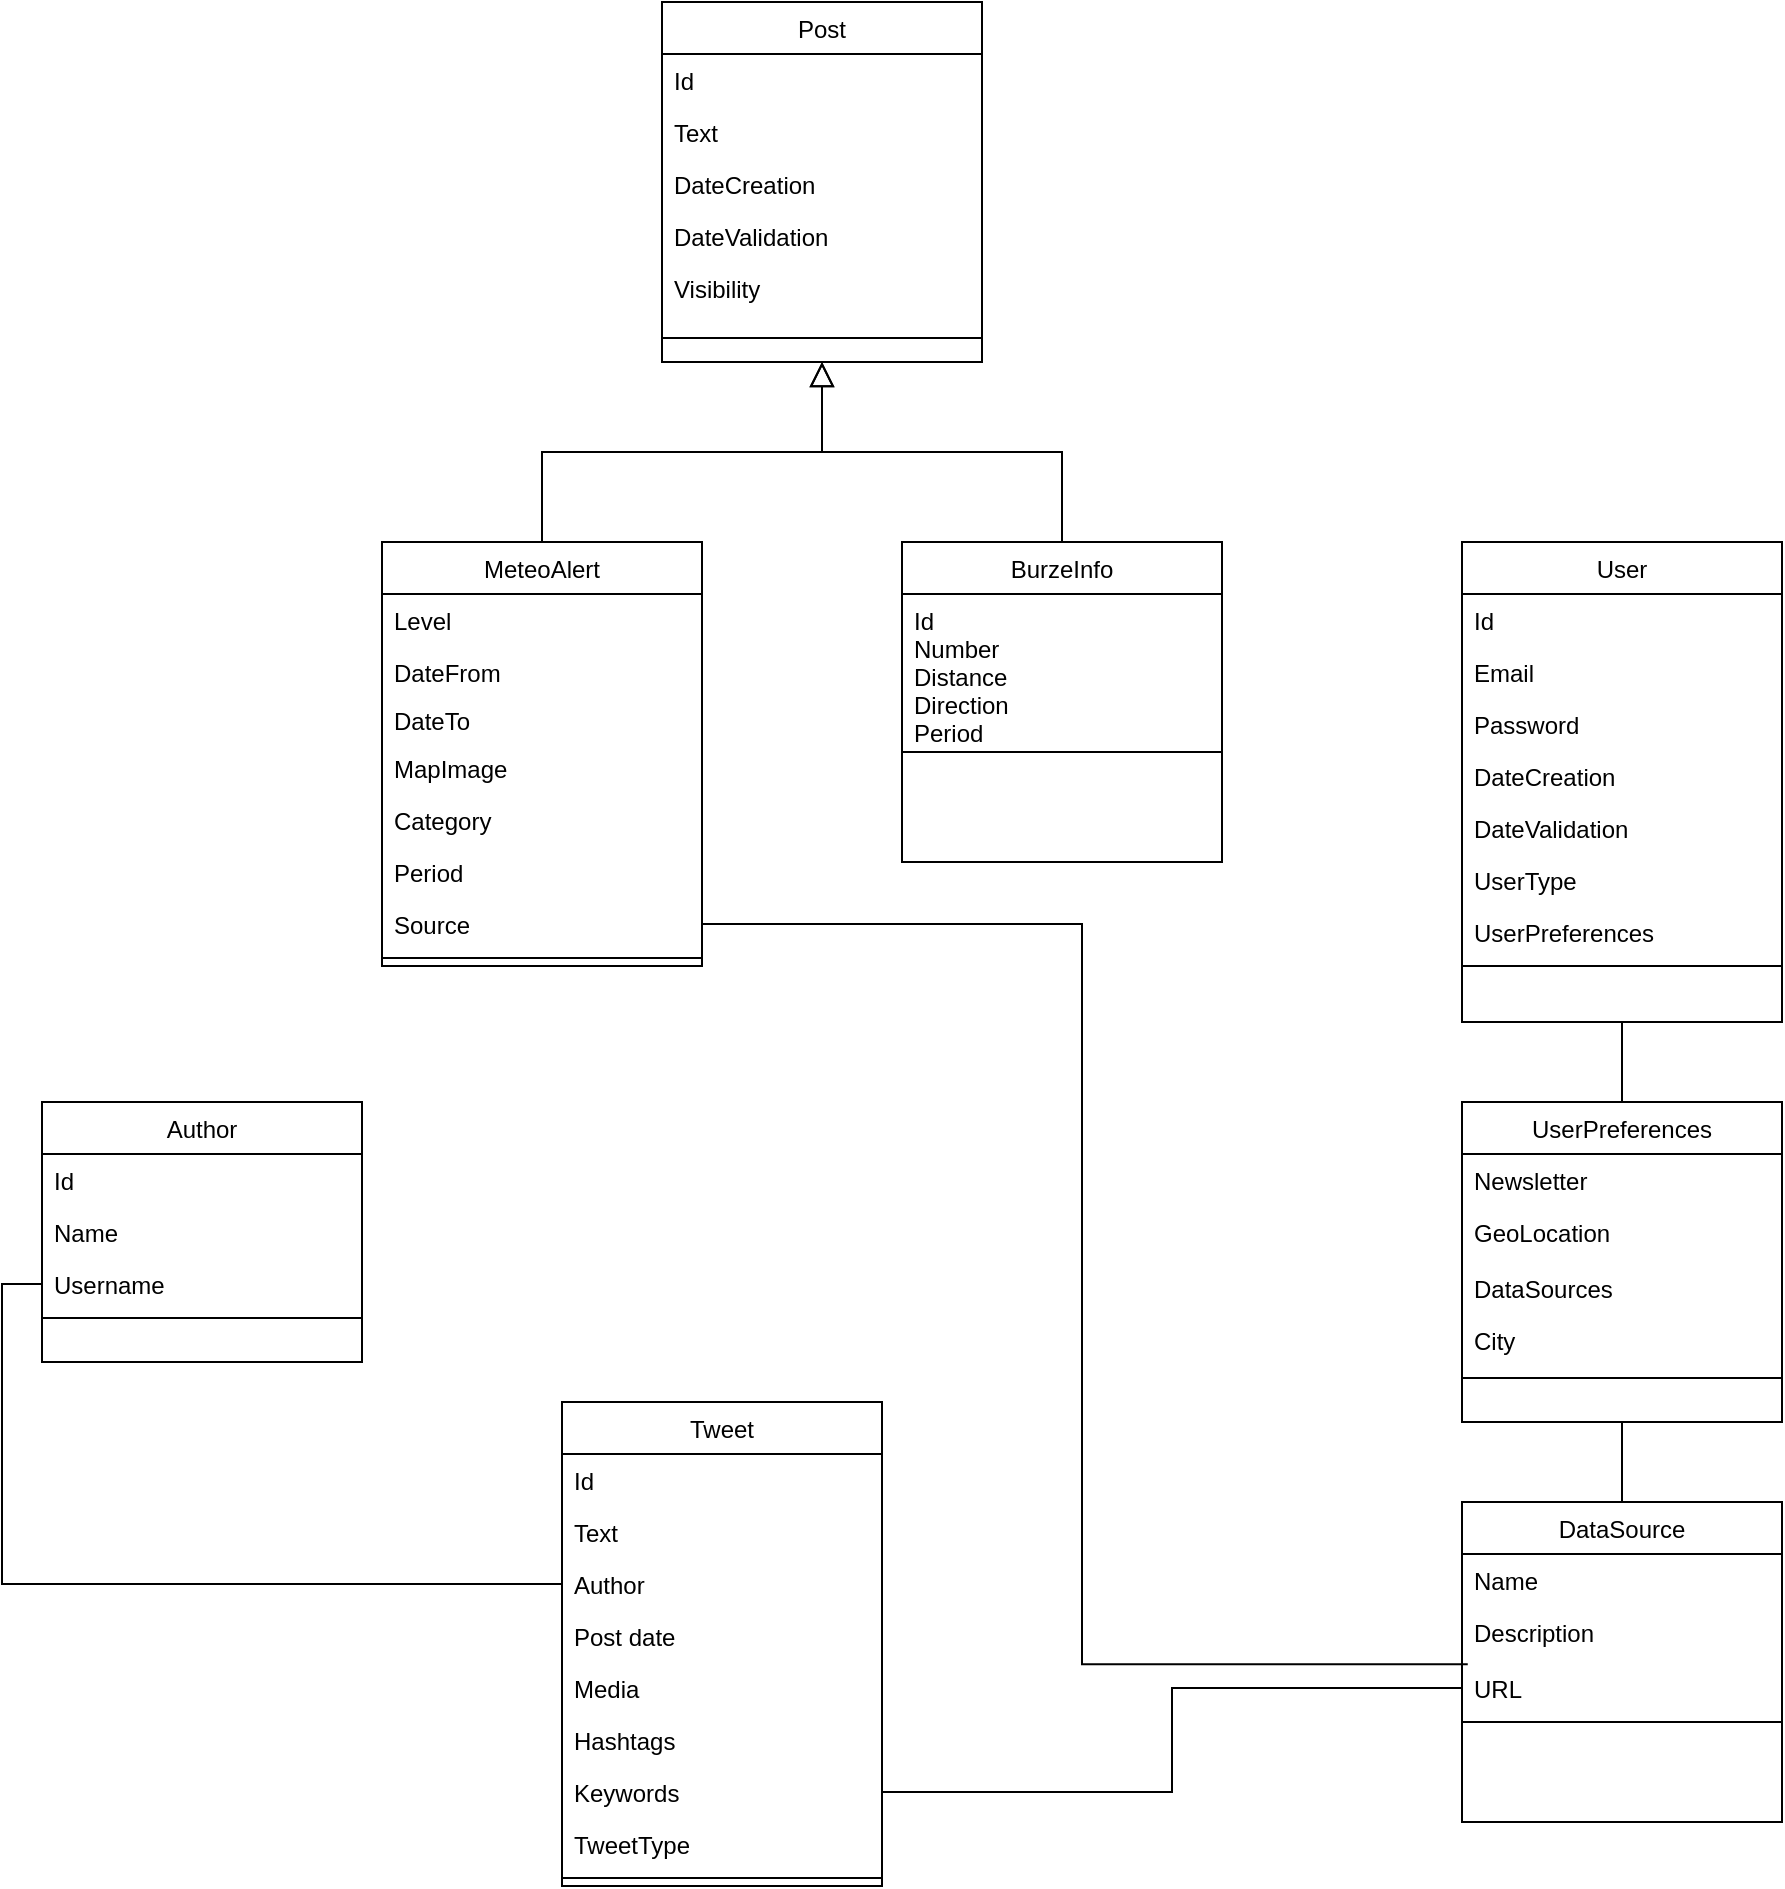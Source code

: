 <mxfile version="14.5.1" type="device" pages="3"><diagram id="C5RBs43oDa-KdzZeNtuy" name="Class diagram"><mxGraphModel dx="1296" dy="1793" grid="1" gridSize="10" guides="1" tooltips="1" connect="1" arrows="1" fold="1" page="1" pageScale="1" pageWidth="1169" pageHeight="827" math="0" shadow="0"><root><mxCell id="WIyWlLk6GJQsqaUBKTNV-0"/><mxCell id="WIyWlLk6GJQsqaUBKTNV-1" parent="WIyWlLk6GJQsqaUBKTNV-0"/><mxCell id="zkfFHV4jXpPFQw0GAbJ--0" value="MeteoAlert" style="swimlane;fontStyle=0;align=center;verticalAlign=top;childLayout=stackLayout;horizontal=1;startSize=26;horizontalStack=0;resizeParent=1;resizeLast=0;collapsible=1;marginBottom=0;rounded=0;shadow=0;strokeWidth=1;" parent="WIyWlLk6GJQsqaUBKTNV-1" vertex="1"><mxGeometry x="220" y="120" width="160" height="212" as="geometry"><mxRectangle x="230" y="140" width="160" height="26" as="alternateBounds"/></mxGeometry></mxCell><mxCell id="zkfFHV4jXpPFQw0GAbJ--2" value="Level" style="text;align=left;verticalAlign=top;spacingLeft=4;spacingRight=4;overflow=hidden;rotatable=0;points=[[0,0.5],[1,0.5]];portConstraint=eastwest;rounded=0;shadow=0;html=0;" parent="zkfFHV4jXpPFQw0GAbJ--0" vertex="1"><mxGeometry y="26" width="160" height="26" as="geometry"/></mxCell><mxCell id="9H1oEPpB4zoSpksDvgI--2" value="DateFrom" style="text;align=left;verticalAlign=top;spacingLeft=4;spacingRight=4;overflow=hidden;rotatable=0;points=[[0,0.5],[1,0.5]];portConstraint=eastwest;" vertex="1" parent="zkfFHV4jXpPFQw0GAbJ--0"><mxGeometry y="52" width="160" height="24" as="geometry"/></mxCell><mxCell id="9H1oEPpB4zoSpksDvgI--3" value="DateTo" style="text;align=left;verticalAlign=top;spacingLeft=4;spacingRight=4;overflow=hidden;rotatable=0;points=[[0,0.5],[1,0.5]];portConstraint=eastwest;" vertex="1" parent="zkfFHV4jXpPFQw0GAbJ--0"><mxGeometry y="76" width="160" height="24" as="geometry"/></mxCell><mxCell id="9H1oEPpB4zoSpksDvgI--1" value="MapImage" style="text;align=left;verticalAlign=top;spacingLeft=4;spacingRight=4;overflow=hidden;rotatable=0;points=[[0,0.5],[1,0.5]];portConstraint=eastwest;rounded=0;shadow=0;html=0;" vertex="1" parent="zkfFHV4jXpPFQw0GAbJ--0"><mxGeometry y="100" width="160" height="26" as="geometry"/></mxCell><mxCell id="9H1oEPpB4zoSpksDvgI--0" value="Category" style="text;align=left;verticalAlign=top;spacingLeft=4;spacingRight=4;overflow=hidden;rotatable=0;points=[[0,0.5],[1,0.5]];portConstraint=eastwest;rounded=0;shadow=0;html=0;" vertex="1" parent="zkfFHV4jXpPFQw0GAbJ--0"><mxGeometry y="126" width="160" height="26" as="geometry"/></mxCell><mxCell id="9H1oEPpB4zoSpksDvgI--4" value="Period" style="text;align=left;verticalAlign=top;spacingLeft=4;spacingRight=4;overflow=hidden;rotatable=0;points=[[0,0.5],[1,0.5]];portConstraint=eastwest;rounded=0;shadow=0;html=0;" vertex="1" parent="zkfFHV4jXpPFQw0GAbJ--0"><mxGeometry y="152" width="160" height="26" as="geometry"/></mxCell><mxCell id="9H1oEPpB4zoSpksDvgI--5" value="Source" style="text;align=left;verticalAlign=top;spacingLeft=4;spacingRight=4;overflow=hidden;rotatable=0;points=[[0,0.5],[1,0.5]];portConstraint=eastwest;rounded=0;shadow=0;html=0;" vertex="1" parent="zkfFHV4jXpPFQw0GAbJ--0"><mxGeometry y="178" width="160" height="26" as="geometry"/></mxCell><mxCell id="zkfFHV4jXpPFQw0GAbJ--4" value="" style="line;html=1;strokeWidth=1;align=left;verticalAlign=middle;spacingTop=-1;spacingLeft=3;spacingRight=3;rotatable=0;labelPosition=right;points=[];portConstraint=eastwest;" parent="zkfFHV4jXpPFQw0GAbJ--0" vertex="1"><mxGeometry y="204" width="160" height="8" as="geometry"/></mxCell><mxCell id="zkfFHV4jXpPFQw0GAbJ--17" value="Tweet" style="swimlane;fontStyle=0;align=center;verticalAlign=top;childLayout=stackLayout;horizontal=1;startSize=26;horizontalStack=0;resizeParent=1;resizeLast=0;collapsible=1;marginBottom=0;rounded=0;shadow=0;strokeWidth=1;" parent="WIyWlLk6GJQsqaUBKTNV-1" vertex="1"><mxGeometry x="310" y="550" width="160" height="242" as="geometry"><mxRectangle x="550" y="140" width="160" height="26" as="alternateBounds"/></mxGeometry></mxCell><mxCell id="zkfFHV4jXpPFQw0GAbJ--18" value="Id" style="text;align=left;verticalAlign=top;spacingLeft=4;spacingRight=4;overflow=hidden;rotatable=0;points=[[0,0.5],[1,0.5]];portConstraint=eastwest;" parent="zkfFHV4jXpPFQw0GAbJ--17" vertex="1"><mxGeometry y="26" width="160" height="26" as="geometry"/></mxCell><mxCell id="zkfFHV4jXpPFQw0GAbJ--20" value="Text" style="text;align=left;verticalAlign=top;spacingLeft=4;spacingRight=4;overflow=hidden;rotatable=0;points=[[0,0.5],[1,0.5]];portConstraint=eastwest;rounded=0;shadow=0;html=0;" parent="zkfFHV4jXpPFQw0GAbJ--17" vertex="1"><mxGeometry y="52" width="160" height="26" as="geometry"/></mxCell><mxCell id="zkfFHV4jXpPFQw0GAbJ--19" value="Author" style="text;align=left;verticalAlign=top;spacingLeft=4;spacingRight=4;overflow=hidden;rotatable=0;points=[[0,0.5],[1,0.5]];portConstraint=eastwest;rounded=0;shadow=0;html=0;" parent="zkfFHV4jXpPFQw0GAbJ--17" vertex="1"><mxGeometry y="78" width="160" height="26" as="geometry"/></mxCell><mxCell id="zkfFHV4jXpPFQw0GAbJ--21" value="Post date" style="text;align=left;verticalAlign=top;spacingLeft=4;spacingRight=4;overflow=hidden;rotatable=0;points=[[0,0.5],[1,0.5]];portConstraint=eastwest;rounded=0;shadow=0;html=0;" parent="zkfFHV4jXpPFQw0GAbJ--17" vertex="1"><mxGeometry y="104" width="160" height="26" as="geometry"/></mxCell><mxCell id="zkfFHV4jXpPFQw0GAbJ--22" value="Media" style="text;align=left;verticalAlign=top;spacingLeft=4;spacingRight=4;overflow=hidden;rotatable=0;points=[[0,0.5],[1,0.5]];portConstraint=eastwest;rounded=0;shadow=0;html=0;" parent="zkfFHV4jXpPFQw0GAbJ--17" vertex="1"><mxGeometry y="130" width="160" height="26" as="geometry"/></mxCell><mxCell id="gSpG-k-qaZOc_Z49foJr-7" value="Hashtags" style="text;align=left;verticalAlign=top;spacingLeft=4;spacingRight=4;overflow=hidden;rotatable=0;points=[[0,0.5],[1,0.5]];portConstraint=eastwest;rounded=0;shadow=0;html=0;" parent="zkfFHV4jXpPFQw0GAbJ--17" vertex="1"><mxGeometry y="156" width="160" height="26" as="geometry"/></mxCell><mxCell id="gSpG-k-qaZOc_Z49foJr-72" value="Keywords" style="text;align=left;verticalAlign=top;spacingLeft=4;spacingRight=4;overflow=hidden;rotatable=0;points=[[0,0.5],[1,0.5]];portConstraint=eastwest;rounded=0;shadow=0;html=0;" parent="zkfFHV4jXpPFQw0GAbJ--17" vertex="1"><mxGeometry y="182" width="160" height="26" as="geometry"/></mxCell><mxCell id="gSpG-k-qaZOc_Z49foJr-70" value="TweetType" style="text;align=left;verticalAlign=top;spacingLeft=4;spacingRight=4;overflow=hidden;rotatable=0;points=[[0,0.5],[1,0.5]];portConstraint=eastwest;rounded=0;shadow=0;html=0;" parent="zkfFHV4jXpPFQw0GAbJ--17" vertex="1"><mxGeometry y="208" width="160" height="26" as="geometry"/></mxCell><mxCell id="zkfFHV4jXpPFQw0GAbJ--23" value="" style="line;html=1;strokeWidth=1;align=left;verticalAlign=middle;spacingTop=-1;spacingLeft=3;spacingRight=3;rotatable=0;labelPosition=right;points=[];portConstraint=eastwest;" parent="zkfFHV4jXpPFQw0GAbJ--17" vertex="1"><mxGeometry y="234" width="160" height="8" as="geometry"/></mxCell><mxCell id="gSpG-k-qaZOc_Z49foJr-8" value="BurzeInfo" style="swimlane;fontStyle=0;align=center;verticalAlign=top;childLayout=stackLayout;horizontal=1;startSize=26;horizontalStack=0;resizeParent=1;resizeLast=0;collapsible=1;marginBottom=0;rounded=0;shadow=0;strokeWidth=1;" parent="WIyWlLk6GJQsqaUBKTNV-1" vertex="1"><mxGeometry x="480" y="120" width="160" height="160" as="geometry"><mxRectangle x="340" y="380" width="170" height="26" as="alternateBounds"/></mxGeometry></mxCell><mxCell id="gSpG-k-qaZOc_Z49foJr-9" value="Id&#10;Number&#10;Distance&#10;Direction&#10;Period" style="text;align=left;verticalAlign=top;spacingLeft=4;spacingRight=4;overflow=hidden;rotatable=0;points=[[0,0.5],[1,0.5]];portConstraint=eastwest;" parent="gSpG-k-qaZOc_Z49foJr-8" vertex="1"><mxGeometry y="26" width="160" height="74" as="geometry"/></mxCell><mxCell id="gSpG-k-qaZOc_Z49foJr-10" value="" style="line;html=1;strokeWidth=1;align=left;verticalAlign=middle;spacingTop=-1;spacingLeft=3;spacingRight=3;rotatable=0;labelPosition=right;points=[];portConstraint=eastwest;" parent="gSpG-k-qaZOc_Z49foJr-8" vertex="1"><mxGeometry y="100" width="160" height="10" as="geometry"/></mxCell><mxCell id="gSpG-k-qaZOc_Z49foJr-13" value="User" style="swimlane;fontStyle=0;align=center;verticalAlign=top;childLayout=stackLayout;horizontal=1;startSize=26;horizontalStack=0;resizeParent=1;resizeLast=0;collapsible=1;marginBottom=0;rounded=0;shadow=0;strokeWidth=1;" parent="WIyWlLk6GJQsqaUBKTNV-1" vertex="1"><mxGeometry x="760" y="120" width="160" height="240" as="geometry"><mxRectangle x="230" y="140" width="160" height="26" as="alternateBounds"/></mxGeometry></mxCell><mxCell id="gSpG-k-qaZOc_Z49foJr-14" value="Id" style="text;align=left;verticalAlign=top;spacingLeft=4;spacingRight=4;overflow=hidden;rotatable=0;points=[[0,0.5],[1,0.5]];portConstraint=eastwest;" parent="gSpG-k-qaZOc_Z49foJr-13" vertex="1"><mxGeometry y="26" width="160" height="26" as="geometry"/></mxCell><mxCell id="gSpG-k-qaZOc_Z49foJr-15" value="Email" style="text;align=left;verticalAlign=top;spacingLeft=4;spacingRight=4;overflow=hidden;rotatable=0;points=[[0,0.5],[1,0.5]];portConstraint=eastwest;" parent="gSpG-k-qaZOc_Z49foJr-13" vertex="1"><mxGeometry y="52" width="160" height="26" as="geometry"/></mxCell><mxCell id="ZNAua68dt00Yb_vS8FHQ-0" value="Password" style="text;align=left;verticalAlign=top;spacingLeft=4;spacingRight=4;overflow=hidden;rotatable=0;points=[[0,0.5],[1,0.5]];portConstraint=eastwest;" vertex="1" parent="gSpG-k-qaZOc_Z49foJr-13"><mxGeometry y="78" width="160" height="26" as="geometry"/></mxCell><mxCell id="gSpG-k-qaZOc_Z49foJr-16" value="DateCreation" style="text;align=left;verticalAlign=top;spacingLeft=4;spacingRight=4;overflow=hidden;rotatable=0;points=[[0,0.5],[1,0.5]];portConstraint=eastwest;rounded=0;shadow=0;html=0;" parent="gSpG-k-qaZOc_Z49foJr-13" vertex="1"><mxGeometry y="104" width="160" height="26" as="geometry"/></mxCell><mxCell id="gSpG-k-qaZOc_Z49foJr-18" value="DateValidation" style="text;align=left;verticalAlign=top;spacingLeft=4;spacingRight=4;overflow=hidden;rotatable=0;points=[[0,0.5],[1,0.5]];portConstraint=eastwest;rounded=0;shadow=0;html=0;" parent="gSpG-k-qaZOc_Z49foJr-13" vertex="1"><mxGeometry y="130" width="160" height="26" as="geometry"/></mxCell><mxCell id="gSpG-k-qaZOc_Z49foJr-19" value="UserType" style="text;align=left;verticalAlign=top;spacingLeft=4;spacingRight=4;overflow=hidden;rotatable=0;points=[[0,0.5],[1,0.5]];portConstraint=eastwest;rounded=0;shadow=0;html=0;" parent="gSpG-k-qaZOc_Z49foJr-13" vertex="1"><mxGeometry y="156" width="160" height="26" as="geometry"/></mxCell><mxCell id="gSpG-k-qaZOc_Z49foJr-20" value="UserPreferences" style="text;align=left;verticalAlign=top;spacingLeft=4;spacingRight=4;overflow=hidden;rotatable=0;points=[[0,0.5],[1,0.5]];portConstraint=eastwest;rounded=0;shadow=0;html=0;" parent="gSpG-k-qaZOc_Z49foJr-13" vertex="1"><mxGeometry y="182" width="160" height="26" as="geometry"/></mxCell><mxCell id="gSpG-k-qaZOc_Z49foJr-17" value="" style="line;html=1;strokeWidth=1;align=left;verticalAlign=middle;spacingTop=-1;spacingLeft=3;spacingRight=3;rotatable=0;labelPosition=right;points=[];portConstraint=eastwest;" parent="gSpG-k-qaZOc_Z49foJr-13" vertex="1"><mxGeometry y="208" width="160" height="8" as="geometry"/></mxCell><mxCell id="bWZ1te22twP6ROOIdi6b-6" style="edgeStyle=orthogonalEdgeStyle;rounded=0;orthogonalLoop=1;jettySize=auto;html=1;entryX=0.5;entryY=0;entryDx=0;entryDy=0;endArrow=none;endFill=0;" edge="1" parent="WIyWlLk6GJQsqaUBKTNV-1" source="gSpG-k-qaZOc_Z49foJr-24" target="bWZ1te22twP6ROOIdi6b-0"><mxGeometry relative="1" as="geometry"/></mxCell><mxCell id="gSpG-k-qaZOc_Z49foJr-24" value="UserPreferences" style="swimlane;fontStyle=0;align=center;verticalAlign=top;childLayout=stackLayout;horizontal=1;startSize=26;horizontalStack=0;resizeParent=1;resizeLast=0;collapsible=1;marginBottom=0;rounded=0;shadow=0;strokeWidth=1;" parent="WIyWlLk6GJQsqaUBKTNV-1" vertex="1"><mxGeometry x="760" y="400" width="160" height="160" as="geometry"><mxRectangle x="230" y="140" width="160" height="26" as="alternateBounds"/></mxGeometry></mxCell><mxCell id="gSpG-k-qaZOc_Z49foJr-31" value="Newsletter" style="text;align=left;verticalAlign=top;spacingLeft=4;spacingRight=4;overflow=hidden;rotatable=0;points=[[0,0.5],[1,0.5]];portConstraint=eastwest;rounded=0;shadow=0;html=0;" parent="gSpG-k-qaZOc_Z49foJr-24" vertex="1"><mxGeometry y="26" width="160" height="26" as="geometry"/></mxCell><mxCell id="gSpG-k-qaZOc_Z49foJr-32" value="GeoLocation" style="text;align=left;verticalAlign=top;spacingLeft=4;spacingRight=4;overflow=hidden;rotatable=0;points=[[0,0.5],[1,0.5]];portConstraint=eastwest;rounded=0;shadow=0;html=0;" parent="gSpG-k-qaZOc_Z49foJr-24" vertex="1"><mxGeometry y="52" width="160" height="28" as="geometry"/></mxCell><mxCell id="gSpG-k-qaZOc_Z49foJr-33" value="DataSources" style="text;align=left;verticalAlign=top;spacingLeft=4;spacingRight=4;overflow=hidden;rotatable=0;points=[[0,0.5],[1,0.5]];portConstraint=eastwest;rounded=0;shadow=0;html=0;" parent="gSpG-k-qaZOc_Z49foJr-24" vertex="1"><mxGeometry y="80" width="160" height="26" as="geometry"/></mxCell><mxCell id="mzPqEFfOeXf4CvOpaQSn-0" value="City" style="text;align=left;verticalAlign=top;spacingLeft=4;spacingRight=4;overflow=hidden;rotatable=0;points=[[0,0.5],[1,0.5]];portConstraint=eastwest;rounded=0;shadow=0;html=0;" vertex="1" parent="gSpG-k-qaZOc_Z49foJr-24"><mxGeometry y="106" width="160" height="28" as="geometry"/></mxCell><mxCell id="gSpG-k-qaZOc_Z49foJr-34" value="" style="line;html=1;strokeWidth=1;align=left;verticalAlign=middle;spacingTop=-1;spacingLeft=3;spacingRight=3;rotatable=0;labelPosition=right;points=[];portConstraint=eastwest;" parent="gSpG-k-qaZOc_Z49foJr-24" vertex="1"><mxGeometry y="134" width="160" height="8" as="geometry"/></mxCell><mxCell id="gSpG-k-qaZOc_Z49foJr-35" style="edgeStyle=orthogonalEdgeStyle;rounded=0;orthogonalLoop=1;jettySize=auto;html=1;endArrow=none;endFill=0;exitX=0.5;exitY=1;exitDx=0;exitDy=0;" parent="WIyWlLk6GJQsqaUBKTNV-1" source="gSpG-k-qaZOc_Z49foJr-13" target="gSpG-k-qaZOc_Z49foJr-24" edge="1"><mxGeometry relative="1" as="geometry"/></mxCell><mxCell id="gSpG-k-qaZOc_Z49foJr-47" value="Author" style="swimlane;fontStyle=0;align=center;verticalAlign=top;childLayout=stackLayout;horizontal=1;startSize=26;horizontalStack=0;resizeParent=1;resizeLast=0;collapsible=1;marginBottom=0;rounded=0;shadow=0;strokeWidth=1;" parent="WIyWlLk6GJQsqaUBKTNV-1" vertex="1"><mxGeometry x="50" y="400" width="160" height="130" as="geometry"><mxRectangle x="550" y="140" width="160" height="26" as="alternateBounds"/></mxGeometry></mxCell><mxCell id="gSpG-k-qaZOc_Z49foJr-48" value="Id" style="text;align=left;verticalAlign=top;spacingLeft=4;spacingRight=4;overflow=hidden;rotatable=0;points=[[0,0.5],[1,0.5]];portConstraint=eastwest;" parent="gSpG-k-qaZOc_Z49foJr-47" vertex="1"><mxGeometry y="26" width="160" height="26" as="geometry"/></mxCell><mxCell id="gSpG-k-qaZOc_Z49foJr-49" value="Name" style="text;align=left;verticalAlign=top;spacingLeft=4;spacingRight=4;overflow=hidden;rotatable=0;points=[[0,0.5],[1,0.5]];portConstraint=eastwest;rounded=0;shadow=0;html=0;" parent="gSpG-k-qaZOc_Z49foJr-47" vertex="1"><mxGeometry y="52" width="160" height="26" as="geometry"/></mxCell><mxCell id="gSpG-k-qaZOc_Z49foJr-50" value="Username" style="text;align=left;verticalAlign=top;spacingLeft=4;spacingRight=4;overflow=hidden;rotatable=0;points=[[0,0.5],[1,0.5]];portConstraint=eastwest;rounded=0;shadow=0;html=0;" parent="gSpG-k-qaZOc_Z49foJr-47" vertex="1"><mxGeometry y="78" width="160" height="26" as="geometry"/></mxCell><mxCell id="gSpG-k-qaZOc_Z49foJr-54" value="" style="line;html=1;strokeWidth=1;align=left;verticalAlign=middle;spacingTop=-1;spacingLeft=3;spacingRight=3;rotatable=0;labelPosition=right;points=[];portConstraint=eastwest;" parent="gSpG-k-qaZOc_Z49foJr-47" vertex="1"><mxGeometry y="104" width="160" height="8" as="geometry"/></mxCell><mxCell id="gSpG-k-qaZOc_Z49foJr-55" style="edgeStyle=orthogonalEdgeStyle;rounded=0;orthogonalLoop=1;jettySize=auto;html=1;entryX=0;entryY=0.5;entryDx=0;entryDy=0;endArrow=none;endFill=0;" parent="WIyWlLk6GJQsqaUBKTNV-1" source="zkfFHV4jXpPFQw0GAbJ--19" target="gSpG-k-qaZOc_Z49foJr-50" edge="1"><mxGeometry relative="1" as="geometry"/></mxCell><mxCell id="gSpG-k-qaZOc_Z49foJr-59" value="Post" style="swimlane;fontStyle=0;align=center;verticalAlign=top;childLayout=stackLayout;horizontal=1;startSize=26;horizontalStack=0;resizeParent=1;resizeLast=0;collapsible=1;marginBottom=0;rounded=0;shadow=0;strokeWidth=1;" parent="WIyWlLk6GJQsqaUBKTNV-1" vertex="1"><mxGeometry x="360" y="-150" width="160" height="180" as="geometry"><mxRectangle x="230" y="140" width="160" height="26" as="alternateBounds"/></mxGeometry></mxCell><mxCell id="gSpG-k-qaZOc_Z49foJr-60" value="Id" style="text;align=left;verticalAlign=top;spacingLeft=4;spacingRight=4;overflow=hidden;rotatable=0;points=[[0,0.5],[1,0.5]];portConstraint=eastwest;" parent="gSpG-k-qaZOc_Z49foJr-59" vertex="1"><mxGeometry y="26" width="160" height="26" as="geometry"/></mxCell><mxCell id="gSpG-k-qaZOc_Z49foJr-61" value="Text" style="text;align=left;verticalAlign=top;spacingLeft=4;spacingRight=4;overflow=hidden;rotatable=0;points=[[0,0.5],[1,0.5]];portConstraint=eastwest;" parent="gSpG-k-qaZOc_Z49foJr-59" vertex="1"><mxGeometry y="52" width="160" height="26" as="geometry"/></mxCell><mxCell id="gSpG-k-qaZOc_Z49foJr-63" value="DateCreation" style="text;align=left;verticalAlign=top;spacingLeft=4;spacingRight=4;overflow=hidden;rotatable=0;points=[[0,0.5],[1,0.5]];portConstraint=eastwest;rounded=0;shadow=0;html=0;" parent="gSpG-k-qaZOc_Z49foJr-59" vertex="1"><mxGeometry y="78" width="160" height="26" as="geometry"/></mxCell><mxCell id="o2RdQSoJMf3lQFeov4Pq-0" value="DateValidation" style="text;align=left;verticalAlign=top;spacingLeft=4;spacingRight=4;overflow=hidden;rotatable=0;points=[[0,0.5],[1,0.5]];portConstraint=eastwest;rounded=0;shadow=0;html=0;" parent="gSpG-k-qaZOc_Z49foJr-59" vertex="1"><mxGeometry y="104" width="160" height="26" as="geometry"/></mxCell><mxCell id="gSpG-k-qaZOc_Z49foJr-67" value="Visibility" style="text;align=left;verticalAlign=top;spacingLeft=4;spacingRight=4;overflow=hidden;rotatable=0;points=[[0,0.5],[1,0.5]];portConstraint=eastwest;rounded=0;shadow=0;html=0;" parent="gSpG-k-qaZOc_Z49foJr-59" vertex="1"><mxGeometry y="130" width="160" height="26" as="geometry"/></mxCell><mxCell id="gSpG-k-qaZOc_Z49foJr-64" value="" style="line;html=1;strokeWidth=1;align=left;verticalAlign=middle;spacingTop=-1;spacingLeft=3;spacingRight=3;rotatable=0;labelPosition=right;points=[];portConstraint=eastwest;" parent="gSpG-k-qaZOc_Z49foJr-59" vertex="1"><mxGeometry y="156" width="160" height="24" as="geometry"/></mxCell><mxCell id="gSpG-k-qaZOc_Z49foJr-65" value="" style="endArrow=block;endSize=10;endFill=0;shadow=0;strokeWidth=1;rounded=0;edgeStyle=elbowEdgeStyle;elbow=vertical;entryX=0.5;entryY=1;entryDx=0;entryDy=0;" parent="WIyWlLk6GJQsqaUBKTNV-1" source="gSpG-k-qaZOc_Z49foJr-8" target="gSpG-k-qaZOc_Z49foJr-59" edge="1"><mxGeometry width="160" relative="1" as="geometry"><mxPoint x="420" y="370" as="sourcePoint"/><mxPoint x="310" y="290" as="targetPoint"/></mxGeometry></mxCell><mxCell id="gSpG-k-qaZOc_Z49foJr-66" value="" style="endArrow=block;endSize=10;endFill=0;shadow=0;strokeWidth=1;rounded=0;edgeStyle=elbowEdgeStyle;elbow=vertical;entryX=0.5;entryY=1;entryDx=0;entryDy=0;exitX=0.5;exitY=0;exitDx=0;exitDy=0;" parent="WIyWlLk6GJQsqaUBKTNV-1" source="zkfFHV4jXpPFQw0GAbJ--0" target="gSpG-k-qaZOc_Z49foJr-59" edge="1"><mxGeometry width="160" relative="1" as="geometry"><mxPoint x="570" y="130" as="sourcePoint"/><mxPoint x="440" y="70" as="targetPoint"/></mxGeometry></mxCell><mxCell id="bWZ1te22twP6ROOIdi6b-0" value="DataSource" style="swimlane;fontStyle=0;align=center;verticalAlign=top;childLayout=stackLayout;horizontal=1;startSize=26;horizontalStack=0;resizeParent=1;resizeLast=0;collapsible=1;marginBottom=0;rounded=0;shadow=0;strokeWidth=1;" vertex="1" parent="WIyWlLk6GJQsqaUBKTNV-1"><mxGeometry x="760" y="600" width="160" height="160" as="geometry"><mxRectangle x="230" y="140" width="160" height="26" as="alternateBounds"/></mxGeometry></mxCell><mxCell id="bWZ1te22twP6ROOIdi6b-1" value="Name" style="text;align=left;verticalAlign=top;spacingLeft=4;spacingRight=4;overflow=hidden;rotatable=0;points=[[0,0.5],[1,0.5]];portConstraint=eastwest;rounded=0;shadow=0;html=0;" vertex="1" parent="bWZ1te22twP6ROOIdi6b-0"><mxGeometry y="26" width="160" height="26" as="geometry"/></mxCell><mxCell id="bWZ1te22twP6ROOIdi6b-2" value="Description" style="text;align=left;verticalAlign=top;spacingLeft=4;spacingRight=4;overflow=hidden;rotatable=0;points=[[0,0.5],[1,0.5]];portConstraint=eastwest;rounded=0;shadow=0;html=0;" vertex="1" parent="bWZ1te22twP6ROOIdi6b-0"><mxGeometry y="52" width="160" height="28" as="geometry"/></mxCell><mxCell id="bWZ1te22twP6ROOIdi6b-3" value="URL" style="text;align=left;verticalAlign=top;spacingLeft=4;spacingRight=4;overflow=hidden;rotatable=0;points=[[0,0.5],[1,0.5]];portConstraint=eastwest;rounded=0;shadow=0;html=0;" vertex="1" parent="bWZ1te22twP6ROOIdi6b-0"><mxGeometry y="80" width="160" height="26" as="geometry"/></mxCell><mxCell id="bWZ1te22twP6ROOIdi6b-5" value="" style="line;html=1;strokeWidth=1;align=left;verticalAlign=middle;spacingTop=-1;spacingLeft=3;spacingRight=3;rotatable=0;labelPosition=right;points=[];portConstraint=eastwest;" vertex="1" parent="bWZ1te22twP6ROOIdi6b-0"><mxGeometry y="106" width="160" height="8" as="geometry"/></mxCell><mxCell id="9H1oEPpB4zoSpksDvgI--6" style="edgeStyle=orthogonalEdgeStyle;rounded=0;orthogonalLoop=1;jettySize=auto;html=1;exitX=1;exitY=0.5;exitDx=0;exitDy=0;endArrow=none;endFill=0;entryX=0;entryY=0.5;entryDx=0;entryDy=0;" edge="1" parent="WIyWlLk6GJQsqaUBKTNV-1" source="gSpG-k-qaZOc_Z49foJr-72" target="bWZ1te22twP6ROOIdi6b-3"><mxGeometry relative="1" as="geometry"/></mxCell><mxCell id="9H1oEPpB4zoSpksDvgI--7" style="edgeStyle=orthogonalEdgeStyle;rounded=0;orthogonalLoop=1;jettySize=auto;html=1;entryX=0.018;entryY=0.043;entryDx=0;entryDy=0;endArrow=none;endFill=0;entryPerimeter=0;" edge="1" parent="WIyWlLk6GJQsqaUBKTNV-1" source="9H1oEPpB4zoSpksDvgI--5" target="bWZ1te22twP6ROOIdi6b-3"><mxGeometry relative="1" as="geometry"/></mxCell></root></mxGraphModel></diagram><diagram id="Bw05pS-hDU_FffgulJk2" name="Entity diagram"><mxGraphModel dx="1296" dy="966" grid="1" gridSize="10" guides="1" tooltips="1" connect="1" arrows="1" fold="1" page="1" pageScale="1" pageWidth="850" pageHeight="1100" math="0" shadow="0"><root><mxCell id="sWXyNT0qQObOLoPcCtau-0"/><mxCell id="sWXyNT0qQObOLoPcCtau-1" parent="sWXyNT0qQObOLoPcCtau-0"/><mxCell id="sWXyNT0qQObOLoPcCtau-2" value="" style="edgeStyle=entityRelationEdgeStyle;endArrow=ERmany;startArrow=ERone;endFill=0;startFill=0;" parent="sWXyNT0qQObOLoPcCtau-1" source="sWXyNT0qQObOLoPcCtau-25" target="sWXyNT0qQObOLoPcCtau-8" edge="1"><mxGeometry width="100" height="100" relative="1" as="geometry"><mxPoint x="340" y="720" as="sourcePoint"/><mxPoint x="440" y="620" as="targetPoint"/></mxGeometry></mxCell><mxCell id="sWXyNT0qQObOLoPcCtau-3" value="" style="edgeStyle=entityRelationEdgeStyle;endArrow=ERmany;startArrow=ERone;endFill=0;startFill=0;" parent="sWXyNT0qQObOLoPcCtau-1" source="5Ww1GD3tmWteetNX6HMg-0" target="sWXyNT0qQObOLoPcCtau-18" edge="1"><mxGeometry width="100" height="100" relative="1" as="geometry"><mxPoint x="400" y="180" as="sourcePoint"/><mxPoint x="460" y="205" as="targetPoint"/></mxGeometry></mxCell><mxCell id="sWXyNT0qQObOLoPcCtau-4" value="UserPreferences" style="shape=table;startSize=30;container=1;collapsible=1;childLayout=tableLayout;fixedRows=1;rowLines=0;fontStyle=1;align=center;resizeLast=1;" parent="sWXyNT0qQObOLoPcCtau-1" vertex="1"><mxGeometry x="460" y="100" width="250" height="370" as="geometry"/></mxCell><mxCell id="sWXyNT0qQObOLoPcCtau-5" value="" style="shape=partialRectangle;collapsible=0;dropTarget=0;pointerEvents=0;fillColor=none;points=[[0,0.5],[1,0.5]];portConstraint=eastwest;top=0;left=0;right=0;bottom=1;" parent="sWXyNT0qQObOLoPcCtau-4" vertex="1"><mxGeometry y="30" width="250" height="30" as="geometry"/></mxCell><mxCell id="sWXyNT0qQObOLoPcCtau-6" value="PK" style="shape=partialRectangle;overflow=hidden;connectable=0;fillColor=none;top=0;left=0;bottom=0;right=0;fontStyle=1;" parent="sWXyNT0qQObOLoPcCtau-5" vertex="1"><mxGeometry width="30" height="30" as="geometry"/></mxCell><mxCell id="sWXyNT0qQObOLoPcCtau-7" value="preferences_id int NOT NULL " style="shape=partialRectangle;overflow=hidden;connectable=0;fillColor=none;top=0;left=0;bottom=0;right=0;align=left;spacingLeft=6;fontStyle=5;" parent="sWXyNT0qQObOLoPcCtau-5" vertex="1"><mxGeometry x="30" width="220" height="30" as="geometry"/></mxCell><mxCell id="sWXyNT0qQObOLoPcCtau-8" value="" style="shape=partialRectangle;collapsible=0;dropTarget=0;pointerEvents=0;fillColor=none;points=[[0,0.5],[1,0.5]];portConstraint=eastwest;top=0;left=0;right=0;bottom=0;" parent="sWXyNT0qQObOLoPcCtau-4" vertex="1"><mxGeometry y="60" width="250" height="30" as="geometry"/></mxCell><mxCell id="sWXyNT0qQObOLoPcCtau-9" value="FK1" style="shape=partialRectangle;overflow=hidden;connectable=0;fillColor=none;top=0;left=0;bottom=0;right=0;" parent="sWXyNT0qQObOLoPcCtau-8" vertex="1"><mxGeometry width="30" height="30" as="geometry"/></mxCell><mxCell id="sWXyNT0qQObOLoPcCtau-10" value="customer_id int NOT NULL" style="shape=partialRectangle;overflow=hidden;connectable=0;fillColor=none;top=0;left=0;bottom=0;right=0;align=left;spacingLeft=6;" parent="sWXyNT0qQObOLoPcCtau-8" vertex="1"><mxGeometry x="30" width="220" height="30" as="geometry"/></mxCell><mxCell id="sWXyNT0qQObOLoPcCtau-11" value="" style="shape=partialRectangle;collapsible=0;dropTarget=0;pointerEvents=0;fillColor=none;points=[[0,0.5],[1,0.5]];portConstraint=eastwest;top=0;left=0;right=0;bottom=0;" parent="sWXyNT0qQObOLoPcCtau-4" vertex="1"><mxGeometry y="90" width="250" height="30" as="geometry"/></mxCell><mxCell id="sWXyNT0qQObOLoPcCtau-12" value="" style="shape=partialRectangle;overflow=hidden;connectable=0;fillColor=none;top=0;left=0;bottom=0;right=0;" parent="sWXyNT0qQObOLoPcCtau-11" vertex="1"><mxGeometry width="30" height="30" as="geometry"/></mxCell><mxCell id="sWXyNT0qQObOLoPcCtau-13" value="newsletter boolean" style="shape=partialRectangle;overflow=hidden;connectable=0;fillColor=none;top=0;left=0;bottom=0;right=0;align=left;spacingLeft=6;" parent="sWXyNT0qQObOLoPcCtau-11" vertex="1"><mxGeometry x="30" width="220" height="30" as="geometry"/></mxCell><mxCell id="fBME59VROx3v7AJfJ8QO-0" value="" style="shape=partialRectangle;collapsible=0;dropTarget=0;pointerEvents=0;fillColor=none;points=[[0,0.5],[1,0.5]];portConstraint=eastwest;top=0;left=0;right=0;bottom=0;" vertex="1" parent="sWXyNT0qQObOLoPcCtau-4"><mxGeometry y="120" width="250" height="30" as="geometry"/></mxCell><mxCell id="fBME59VROx3v7AJfJ8QO-1" value="" style="shape=partialRectangle;overflow=hidden;connectable=0;fillColor=none;top=0;left=0;bottom=0;right=0;" vertex="1" parent="fBME59VROx3v7AJfJ8QO-0"><mxGeometry width="30" height="30" as="geometry"/></mxCell><mxCell id="fBME59VROx3v7AJfJ8QO-2" value="geolocation_x decimal" style="shape=partialRectangle;overflow=hidden;connectable=0;fillColor=none;top=0;left=0;bottom=0;right=0;align=left;spacingLeft=6;" vertex="1" parent="fBME59VROx3v7AJfJ8QO-0"><mxGeometry x="30" width="220" height="30" as="geometry"/></mxCell><mxCell id="fBME59VROx3v7AJfJ8QO-3" value="" style="shape=partialRectangle;collapsible=0;dropTarget=0;pointerEvents=0;fillColor=none;points=[[0,0.5],[1,0.5]];portConstraint=eastwest;top=0;left=0;right=0;bottom=0;" vertex="1" parent="sWXyNT0qQObOLoPcCtau-4"><mxGeometry y="150" width="250" height="30" as="geometry"/></mxCell><mxCell id="fBME59VROx3v7AJfJ8QO-4" value="" style="shape=partialRectangle;overflow=hidden;connectable=0;fillColor=none;top=0;left=0;bottom=0;right=0;" vertex="1" parent="fBME59VROx3v7AJfJ8QO-3"><mxGeometry width="30" height="30" as="geometry"/></mxCell><mxCell id="fBME59VROx3v7AJfJ8QO-5" value="geolocation_y decimal" style="shape=partialRectangle;overflow=hidden;connectable=0;fillColor=none;top=0;left=0;bottom=0;right=0;align=left;spacingLeft=6;" vertex="1" parent="fBME59VROx3v7AJfJ8QO-3"><mxGeometry x="30" width="220" height="30" as="geometry"/></mxCell><mxCell id="5Ww1GD3tmWteetNX6HMg-0" value="" style="shape=partialRectangle;collapsible=0;dropTarget=0;pointerEvents=0;fillColor=none;points=[[0,0.5],[1,0.5]];portConstraint=eastwest;top=0;left=0;right=0;bottom=0;" vertex="1" parent="sWXyNT0qQObOLoPcCtau-4"><mxGeometry y="180" width="250" height="30" as="geometry"/></mxCell><mxCell id="5Ww1GD3tmWteetNX6HMg-1" value="" style="shape=partialRectangle;overflow=hidden;connectable=0;fillColor=none;top=0;left=0;bottom=0;right=0;" vertex="1" parent="5Ww1GD3tmWteetNX6HMg-0"><mxGeometry width="30" height="30" as="geometry"/></mxCell><mxCell id="5Ww1GD3tmWteetNX6HMg-2" value="city varchar (255)" style="shape=partialRectangle;overflow=hidden;connectable=0;fillColor=none;top=0;left=0;bottom=0;right=0;align=left;spacingLeft=6;" vertex="1" parent="5Ww1GD3tmWteetNX6HMg-0"><mxGeometry x="30" width="220" height="30" as="geometry"/></mxCell><mxCell id="5suLtBz6qfewmxkT8whO-0" value="" style="shape=partialRectangle;collapsible=0;dropTarget=0;pointerEvents=0;fillColor=none;points=[[0,0.5],[1,0.5]];portConstraint=eastwest;top=0;left=0;right=0;bottom=0;" vertex="1" parent="sWXyNT0qQObOLoPcCtau-4"><mxGeometry y="210" width="250" height="30" as="geometry"/></mxCell><mxCell id="5suLtBz6qfewmxkT8whO-1" value="" style="shape=partialRectangle;overflow=hidden;connectable=0;fillColor=none;top=0;left=0;bottom=0;right=0;" vertex="1" parent="5suLtBz6qfewmxkT8whO-0"><mxGeometry width="30" height="30" as="geometry"/></mxCell><mxCell id="5suLtBz6qfewmxkT8whO-2" value="data_source_id NOT NULL" style="shape=partialRectangle;overflow=hidden;connectable=0;fillColor=none;top=0;left=0;bottom=0;right=0;align=left;spacingLeft=6;" vertex="1" parent="5suLtBz6qfewmxkT8whO-0"><mxGeometry x="30" width="220" height="30" as="geometry"/></mxCell><mxCell id="sWXyNT0qQObOLoPcCtau-14" value="DataSource" style="shape=table;startSize=30;container=1;collapsible=1;childLayout=tableLayout;fixedRows=1;rowLines=0;fontStyle=1;align=center;resizeLast=1;" parent="sWXyNT0qQObOLoPcCtau-1" vertex="1"><mxGeometry x="790" y="200" width="250" height="240" as="geometry"/></mxCell><mxCell id="sWXyNT0qQObOLoPcCtau-15" value="" style="shape=partialRectangle;collapsible=0;dropTarget=0;pointerEvents=0;fillColor=none;points=[[0,0.5],[1,0.5]];portConstraint=eastwest;top=0;left=0;right=0;bottom=1;" parent="sWXyNT0qQObOLoPcCtau-14" vertex="1"><mxGeometry y="30" width="250" height="30" as="geometry"/></mxCell><mxCell id="sWXyNT0qQObOLoPcCtau-16" value="PK" style="shape=partialRectangle;overflow=hidden;connectable=0;fillColor=none;top=0;left=0;bottom=0;right=0;fontStyle=1;" parent="sWXyNT0qQObOLoPcCtau-15" vertex="1"><mxGeometry width="30" height="30" as="geometry"/></mxCell><mxCell id="sWXyNT0qQObOLoPcCtau-17" value="datasource_id int NOT NULL " style="shape=partialRectangle;overflow=hidden;connectable=0;fillColor=none;top=0;left=0;bottom=0;right=0;align=left;spacingLeft=6;fontStyle=5;" parent="sWXyNT0qQObOLoPcCtau-15" vertex="1"><mxGeometry x="30" width="220" height="30" as="geometry"/></mxCell><mxCell id="sWXyNT0qQObOLoPcCtau-18" value="" style="shape=partialRectangle;collapsible=0;dropTarget=0;pointerEvents=0;fillColor=none;points=[[0,0.5],[1,0.5]];portConstraint=eastwest;top=0;left=0;right=0;bottom=0;" parent="sWXyNT0qQObOLoPcCtau-14" vertex="1"><mxGeometry y="60" width="250" height="30" as="geometry"/></mxCell><mxCell id="sWXyNT0qQObOLoPcCtau-19" value="FK1" style="shape=partialRectangle;overflow=hidden;connectable=0;fillColor=none;top=0;left=0;bottom=0;right=0;" parent="sWXyNT0qQObOLoPcCtau-18" vertex="1"><mxGeometry width="30" height="30" as="geometry"/></mxCell><mxCell id="sWXyNT0qQObOLoPcCtau-20" value="preferences_id int NOT NULL" style="shape=partialRectangle;overflow=hidden;connectable=0;fillColor=none;top=0;left=0;bottom=0;right=0;align=left;spacingLeft=6;" parent="sWXyNT0qQObOLoPcCtau-18" vertex="1"><mxGeometry x="30" width="220" height="30" as="geometry"/></mxCell><mxCell id="sWXyNT0qQObOLoPcCtau-21" value="" style="shape=partialRectangle;collapsible=0;dropTarget=0;pointerEvents=0;fillColor=none;points=[[0,0.5],[1,0.5]];portConstraint=eastwest;top=0;left=0;right=0;bottom=0;" parent="sWXyNT0qQObOLoPcCtau-14" vertex="1"><mxGeometry y="90" width="250" height="30" as="geometry"/></mxCell><mxCell id="sWXyNT0qQObOLoPcCtau-22" value="" style="shape=partialRectangle;overflow=hidden;connectable=0;fillColor=none;top=0;left=0;bottom=0;right=0;" parent="sWXyNT0qQObOLoPcCtau-21" vertex="1"><mxGeometry width="30" height="30" as="geometry"/></mxCell><mxCell id="sWXyNT0qQObOLoPcCtau-23" value="name varchar(255) NOT NULL" style="shape=partialRectangle;overflow=hidden;connectable=0;fillColor=none;top=0;left=0;bottom=0;right=0;align=left;spacingLeft=6;" parent="sWXyNT0qQObOLoPcCtau-21" vertex="1"><mxGeometry x="30" width="220" height="30" as="geometry"/></mxCell><mxCell id="5sH6uWcB_6H4ZNJNlUL9-0" value="" style="shape=partialRectangle;collapsible=0;dropTarget=0;pointerEvents=0;fillColor=none;points=[[0,0.5],[1,0.5]];portConstraint=eastwest;top=0;left=0;right=0;bottom=0;" vertex="1" parent="sWXyNT0qQObOLoPcCtau-14"><mxGeometry y="120" width="250" height="30" as="geometry"/></mxCell><mxCell id="5sH6uWcB_6H4ZNJNlUL9-1" value="" style="shape=partialRectangle;overflow=hidden;connectable=0;fillColor=none;top=0;left=0;bottom=0;right=0;" vertex="1" parent="5sH6uWcB_6H4ZNJNlUL9-0"><mxGeometry width="30" height="30" as="geometry"/></mxCell><mxCell id="5sH6uWcB_6H4ZNJNlUL9-2" value="description varchar(255) NOT NULL" style="shape=partialRectangle;overflow=hidden;connectable=0;fillColor=none;top=0;left=0;bottom=0;right=0;align=left;spacingLeft=6;" vertex="1" parent="5sH6uWcB_6H4ZNJNlUL9-0"><mxGeometry x="30" width="220" height="30" as="geometry"/></mxCell><mxCell id="5sH6uWcB_6H4ZNJNlUL9-3" value="" style="shape=partialRectangle;collapsible=0;dropTarget=0;pointerEvents=0;fillColor=none;points=[[0,0.5],[1,0.5]];portConstraint=eastwest;top=0;left=0;right=0;bottom=0;" vertex="1" parent="sWXyNT0qQObOLoPcCtau-14"><mxGeometry y="150" width="250" height="30" as="geometry"/></mxCell><mxCell id="5sH6uWcB_6H4ZNJNlUL9-4" value="" style="shape=partialRectangle;overflow=hidden;connectable=0;fillColor=none;top=0;left=0;bottom=0;right=0;" vertex="1" parent="5sH6uWcB_6H4ZNJNlUL9-3"><mxGeometry width="30" height="30" as="geometry"/></mxCell><mxCell id="5sH6uWcB_6H4ZNJNlUL9-5" value="url varchar(255) NOT NULL" style="shape=partialRectangle;overflow=hidden;connectable=0;fillColor=none;top=0;left=0;bottom=0;right=0;align=left;spacingLeft=6;" vertex="1" parent="5sH6uWcB_6H4ZNJNlUL9-3"><mxGeometry x="30" width="220" height="30" as="geometry"/></mxCell><mxCell id="sWXyNT0qQObOLoPcCtau-24" value="User" style="shape=table;startSize=30;container=1;collapsible=1;childLayout=tableLayout;fixedRows=1;rowLines=0;fontStyle=1;align=center;resizeLast=1;" parent="sWXyNT0qQObOLoPcCtau-1" vertex="1"><mxGeometry x="120" y="100" width="250" height="340" as="geometry"/></mxCell><mxCell id="sWXyNT0qQObOLoPcCtau-25" value="" style="shape=partialRectangle;collapsible=0;dropTarget=0;pointerEvents=0;fillColor=none;points=[[0,0.5],[1,0.5]];portConstraint=eastwest;top=0;left=0;right=0;bottom=1;" parent="sWXyNT0qQObOLoPcCtau-24" vertex="1"><mxGeometry y="30" width="250" height="30" as="geometry"/></mxCell><mxCell id="sWXyNT0qQObOLoPcCtau-26" value="PK" style="shape=partialRectangle;overflow=hidden;connectable=0;fillColor=none;top=0;left=0;bottom=0;right=0;fontStyle=1;" parent="sWXyNT0qQObOLoPcCtau-25" vertex="1"><mxGeometry width="30" height="30" as="geometry"/></mxCell><mxCell id="sWXyNT0qQObOLoPcCtau-27" value="user_id int NOT NULL " style="shape=partialRectangle;overflow=hidden;connectable=0;fillColor=none;top=0;left=0;bottom=0;right=0;align=left;spacingLeft=6;fontStyle=5;" parent="sWXyNT0qQObOLoPcCtau-25" vertex="1"><mxGeometry x="30" width="220" height="30" as="geometry"/></mxCell><mxCell id="sWXyNT0qQObOLoPcCtau-28" value="" style="shape=partialRectangle;collapsible=0;dropTarget=0;pointerEvents=0;fillColor=none;points=[[0,0.5],[1,0.5]];portConstraint=eastwest;top=0;left=0;right=0;bottom=0;" parent="sWXyNT0qQObOLoPcCtau-24" vertex="1"><mxGeometry y="60" width="250" height="30" as="geometry"/></mxCell><mxCell id="sWXyNT0qQObOLoPcCtau-29" value="" style="shape=partialRectangle;overflow=hidden;connectable=0;fillColor=none;top=0;left=0;bottom=0;right=0;" parent="sWXyNT0qQObOLoPcCtau-28" vertex="1"><mxGeometry width="30" height="30" as="geometry"/></mxCell><mxCell id="sWXyNT0qQObOLoPcCtau-30" value="email varchar(255) NOT NULL" style="shape=partialRectangle;overflow=hidden;connectable=0;fillColor=none;top=0;left=0;bottom=0;right=0;align=left;spacingLeft=6;" parent="sWXyNT0qQObOLoPcCtau-28" vertex="1"><mxGeometry x="30" width="220" height="30" as="geometry"/></mxCell><mxCell id="II1xhcfzGdaf0_9yyzHG-0" value="" style="shape=partialRectangle;collapsible=0;dropTarget=0;pointerEvents=0;fillColor=none;points=[[0,0.5],[1,0.5]];portConstraint=eastwest;top=0;left=0;right=0;bottom=0;" vertex="1" parent="sWXyNT0qQObOLoPcCtau-24"><mxGeometry y="90" width="250" height="30" as="geometry"/></mxCell><mxCell id="II1xhcfzGdaf0_9yyzHG-1" value="" style="shape=partialRectangle;overflow=hidden;connectable=0;fillColor=none;top=0;left=0;bottom=0;right=0;" vertex="1" parent="II1xhcfzGdaf0_9yyzHG-0"><mxGeometry width="30" height="30" as="geometry"/></mxCell><mxCell id="II1xhcfzGdaf0_9yyzHG-2" value="password varchar(50) NOT NULL" style="shape=partialRectangle;overflow=hidden;connectable=0;fillColor=none;top=0;left=0;bottom=0;right=0;align=left;spacingLeft=6;" vertex="1" parent="II1xhcfzGdaf0_9yyzHG-0"><mxGeometry x="30" width="220" height="30" as="geometry"/></mxCell><mxCell id="sWXyNT0qQObOLoPcCtau-31" value="" style="shape=partialRectangle;collapsible=0;dropTarget=0;pointerEvents=0;fillColor=none;points=[[0,0.5],[1,0.5]];portConstraint=eastwest;top=0;left=0;right=0;bottom=0;" parent="sWXyNT0qQObOLoPcCtau-24" vertex="1"><mxGeometry y="120" width="250" height="30" as="geometry"/></mxCell><mxCell id="sWXyNT0qQObOLoPcCtau-32" value="" style="shape=partialRectangle;overflow=hidden;connectable=0;fillColor=none;top=0;left=0;bottom=0;right=0;" parent="sWXyNT0qQObOLoPcCtau-31" vertex="1"><mxGeometry width="30" height="30" as="geometry"/></mxCell><mxCell id="sWXyNT0qQObOLoPcCtau-33" value="user_type varchar(50) NOT NULL" style="shape=partialRectangle;overflow=hidden;connectable=0;fillColor=none;top=0;left=0;bottom=0;right=0;align=left;spacingLeft=6;" parent="sWXyNT0qQObOLoPcCtau-31" vertex="1"><mxGeometry x="30" width="220" height="30" as="geometry"/></mxCell><mxCell id="sWXyNT0qQObOLoPcCtau-34" value="" style="shape=partialRectangle;collapsible=0;dropTarget=0;pointerEvents=0;fillColor=none;points=[[0,0.5],[1,0.5]];portConstraint=eastwest;top=0;left=0;right=0;bottom=0;" parent="sWXyNT0qQObOLoPcCtau-24" vertex="1"><mxGeometry y="150" width="250" height="30" as="geometry"/></mxCell><mxCell id="sWXyNT0qQObOLoPcCtau-35" value="" style="shape=partialRectangle;overflow=hidden;connectable=0;fillColor=none;top=0;left=0;bottom=0;right=0;" parent="sWXyNT0qQObOLoPcCtau-34" vertex="1"><mxGeometry width="30" height="30" as="geometry"/></mxCell><mxCell id="sWXyNT0qQObOLoPcCtau-36" value="date_creation timestamp NOT NULL" style="shape=partialRectangle;overflow=hidden;connectable=0;fillColor=none;top=0;left=0;bottom=0;right=0;align=left;spacingLeft=6;" parent="sWXyNT0qQObOLoPcCtau-34" vertex="1"><mxGeometry x="30" width="220" height="30" as="geometry"/></mxCell><mxCell id="rqg9pk2dZnSMLTqTBIg0-0" value="" style="shape=partialRectangle;collapsible=0;dropTarget=0;pointerEvents=0;fillColor=none;points=[[0,0.5],[1,0.5]];portConstraint=eastwest;top=0;left=0;right=0;bottom=0;" vertex="1" parent="sWXyNT0qQObOLoPcCtau-24"><mxGeometry y="180" width="250" height="30" as="geometry"/></mxCell><mxCell id="rqg9pk2dZnSMLTqTBIg0-1" value="" style="shape=partialRectangle;overflow=hidden;connectable=0;fillColor=none;top=0;left=0;bottom=0;right=0;" vertex="1" parent="rqg9pk2dZnSMLTqTBIg0-0"><mxGeometry width="30" height="30" as="geometry"/></mxCell><mxCell id="rqg9pk2dZnSMLTqTBIg0-2" value="date_validation datetime NOT NULL" style="shape=partialRectangle;overflow=hidden;connectable=0;fillColor=none;top=0;left=0;bottom=0;right=0;align=left;spacingLeft=6;" vertex="1" parent="rqg9pk2dZnSMLTqTBIg0-0"><mxGeometry x="30" width="220" height="30" as="geometry"/></mxCell><mxCell id="JEq0srLXQlKXNhct8xJB-0" value="" style="shape=partialRectangle;collapsible=0;dropTarget=0;pointerEvents=0;fillColor=none;points=[[0,0.5],[1,0.5]];portConstraint=eastwest;top=0;left=0;right=0;bottom=0;" vertex="1" parent="sWXyNT0qQObOLoPcCtau-24"><mxGeometry y="210" width="250" height="30" as="geometry"/></mxCell><mxCell id="JEq0srLXQlKXNhct8xJB-1" value="" style="shape=partialRectangle;overflow=hidden;connectable=0;fillColor=none;top=0;left=0;bottom=0;right=0;" vertex="1" parent="JEq0srLXQlKXNhct8xJB-0"><mxGeometry width="30" height="30" as="geometry"/></mxCell><mxCell id="JEq0srLXQlKXNhct8xJB-2" value="user_preferences_id int NOT NULL" style="shape=partialRectangle;overflow=hidden;connectable=0;fillColor=none;top=0;left=0;bottom=0;right=0;align=left;spacingLeft=6;" vertex="1" parent="JEq0srLXQlKXNhct8xJB-0"><mxGeometry x="30" width="220" height="30" as="geometry"/></mxCell><mxCell id="dYvku6LMXOTjVlVycxHQ-0" value="Post" style="shape=table;startSize=30;container=1;collapsible=1;childLayout=tableLayout;fixedRows=1;rowLines=0;fontStyle=1;align=center;resizeLast=1;metaEdit=0;" vertex="1" parent="sWXyNT0qQObOLoPcCtau-1"><mxGeometry x="130" y="600" width="250" height="280" as="geometry"/></mxCell><mxCell id="dYvku6LMXOTjVlVycxHQ-1" value="" style="shape=partialRectangle;collapsible=0;dropTarget=0;pointerEvents=0;fillColor=none;points=[[0,0.5],[1,0.5]];portConstraint=eastwest;top=0;left=0;right=0;bottom=1;" vertex="1" parent="dYvku6LMXOTjVlVycxHQ-0"><mxGeometry y="30" width="250" height="30" as="geometry"/></mxCell><mxCell id="dYvku6LMXOTjVlVycxHQ-2" value="PK" style="shape=partialRectangle;overflow=hidden;connectable=0;fillColor=none;top=0;left=0;bottom=0;right=0;fontStyle=1;" vertex="1" parent="dYvku6LMXOTjVlVycxHQ-1"><mxGeometry width="30" height="30" as="geometry"/></mxCell><mxCell id="dYvku6LMXOTjVlVycxHQ-3" value="post_id int NOT NULL " style="shape=partialRectangle;overflow=hidden;connectable=0;fillColor=none;top=0;left=0;bottom=0;right=0;align=left;spacingLeft=6;fontStyle=5;" vertex="1" parent="dYvku6LMXOTjVlVycxHQ-1"><mxGeometry x="30" width="220" height="30" as="geometry"/></mxCell><mxCell id="dYvku6LMXOTjVlVycxHQ-4" value="" style="shape=partialRectangle;collapsible=0;dropTarget=0;pointerEvents=0;fillColor=none;points=[[0,0.5],[1,0.5]];portConstraint=eastwest;top=0;left=0;right=0;bottom=0;" vertex="1" parent="dYvku6LMXOTjVlVycxHQ-0"><mxGeometry y="60" width="250" height="30" as="geometry"/></mxCell><mxCell id="dYvku6LMXOTjVlVycxHQ-5" value="" style="shape=partialRectangle;overflow=hidden;connectable=0;fillColor=none;top=0;left=0;bottom=0;right=0;" vertex="1" parent="dYvku6LMXOTjVlVycxHQ-4"><mxGeometry width="30" height="30" as="geometry"/></mxCell><mxCell id="dYvku6LMXOTjVlVycxHQ-6" value="text text NOT NULL" style="shape=partialRectangle;overflow=hidden;connectable=0;fillColor=none;top=0;left=0;bottom=0;right=0;align=left;spacingLeft=6;" vertex="1" parent="dYvku6LMXOTjVlVycxHQ-4"><mxGeometry x="30" width="220" height="30" as="geometry"/></mxCell><mxCell id="dYvku6LMXOTjVlVycxHQ-13" value="" style="shape=partialRectangle;collapsible=0;dropTarget=0;pointerEvents=0;fillColor=none;points=[[0,0.5],[1,0.5]];portConstraint=eastwest;top=0;left=0;right=0;bottom=0;" vertex="1" parent="dYvku6LMXOTjVlVycxHQ-0"><mxGeometry y="90" width="250" height="30" as="geometry"/></mxCell><mxCell id="dYvku6LMXOTjVlVycxHQ-14" value="" style="shape=partialRectangle;overflow=hidden;connectable=0;fillColor=none;top=0;left=0;bottom=0;right=0;" vertex="1" parent="dYvku6LMXOTjVlVycxHQ-13"><mxGeometry width="30" height="30" as="geometry"/></mxCell><mxCell id="dYvku6LMXOTjVlVycxHQ-15" value="date_creation timestamp NOT NULL" style="shape=partialRectangle;overflow=hidden;connectable=0;fillColor=none;top=0;left=0;bottom=0;right=0;align=left;spacingLeft=6;" vertex="1" parent="dYvku6LMXOTjVlVycxHQ-13"><mxGeometry x="30" width="220" height="30" as="geometry"/></mxCell><mxCell id="dYvku6LMXOTjVlVycxHQ-16" value="" style="shape=partialRectangle;collapsible=0;dropTarget=0;pointerEvents=0;fillColor=none;points=[[0,0.5],[1,0.5]];portConstraint=eastwest;top=0;left=0;right=0;bottom=0;" vertex="1" parent="dYvku6LMXOTjVlVycxHQ-0"><mxGeometry y="120" width="250" height="30" as="geometry"/></mxCell><mxCell id="dYvku6LMXOTjVlVycxHQ-17" value="" style="shape=partialRectangle;overflow=hidden;connectable=0;fillColor=none;top=0;left=0;bottom=0;right=0;" vertex="1" parent="dYvku6LMXOTjVlVycxHQ-16"><mxGeometry width="30" height="30" as="geometry"/></mxCell><mxCell id="dYvku6LMXOTjVlVycxHQ-18" value="date_validation datetime NOT NULL" style="shape=partialRectangle;overflow=hidden;connectable=0;fillColor=none;top=0;left=0;bottom=0;right=0;align=left;spacingLeft=6;" vertex="1" parent="dYvku6LMXOTjVlVycxHQ-16"><mxGeometry x="30" width="220" height="30" as="geometry"/></mxCell><object label="" visibility="0 - hidden&#10;1 - for everyone (default)&#10;2 - for authorized users&#10;3- for admins" id="dYvku6LMXOTjVlVycxHQ-19"><mxCell style="shape=partialRectangle;collapsible=0;dropTarget=0;pointerEvents=0;fillColor=none;points=[[0,0.5],[1,0.5]];portConstraint=eastwest;top=0;left=0;right=0;bottom=0;noLabel=0;" vertex="1" parent="dYvku6LMXOTjVlVycxHQ-0"><mxGeometry y="150" width="250" height="30" as="geometry"/></mxCell></object><mxCell id="dYvku6LMXOTjVlVycxHQ-20" value="" style="shape=partialRectangle;overflow=hidden;connectable=0;fillColor=none;top=0;left=0;bottom=0;right=0;" vertex="1" parent="dYvku6LMXOTjVlVycxHQ-19"><mxGeometry width="30" height="30" as="geometry"/></mxCell><mxCell id="dYvku6LMXOTjVlVycxHQ-21" value="visibility int NOT NULL //0-hidden,1-all, 2-auth, 3-admins" style="shape=partialRectangle;overflow=hidden;connectable=0;fillColor=none;top=0;left=0;bottom=0;right=0;align=left;spacingLeft=6;" vertex="1" parent="dYvku6LMXOTjVlVycxHQ-19"><mxGeometry x="30" width="220" height="30" as="geometry"/></mxCell><mxCell id="eVZJUC9Q6Qd6XUbw-iqW-0" value="MeteoAlert" style="shape=table;startSize=30;container=1;collapsible=1;childLayout=tableLayout;fixedRows=1;rowLines=0;fontStyle=1;align=center;resizeLast=1;metaEdit=0;" vertex="1" parent="sWXyNT0qQObOLoPcCtau-1"><mxGeometry x="510" y="600" width="250" height="310" as="geometry"/></mxCell><mxCell id="eVZJUC9Q6Qd6XUbw-iqW-1" value="" style="shape=partialRectangle;collapsible=0;dropTarget=0;pointerEvents=0;fillColor=none;points=[[0,0.5],[1,0.5]];portConstraint=eastwest;top=0;left=0;right=0;bottom=1;" vertex="1" parent="eVZJUC9Q6Qd6XUbw-iqW-0"><mxGeometry y="30" width="250" height="30" as="geometry"/></mxCell><mxCell id="eVZJUC9Q6Qd6XUbw-iqW-2" value="PK" style="shape=partialRectangle;overflow=hidden;connectable=0;fillColor=none;top=0;left=0;bottom=0;right=0;fontStyle=1;" vertex="1" parent="eVZJUC9Q6Qd6XUbw-iqW-1"><mxGeometry width="30" height="30" as="geometry"/></mxCell><mxCell id="eVZJUC9Q6Qd6XUbw-iqW-3" value="twitter_alert_id int NOT NULL " style="shape=partialRectangle;overflow=hidden;connectable=0;fillColor=none;top=0;left=0;bottom=0;right=0;align=left;spacingLeft=6;fontStyle=5;" vertex="1" parent="eVZJUC9Q6Qd6XUbw-iqW-1"><mxGeometry x="30" width="220" height="30" as="geometry"/></mxCell><mxCell id="eVZJUC9Q6Qd6XUbw-iqW-4" value="" style="shape=partialRectangle;collapsible=0;dropTarget=0;pointerEvents=0;fillColor=none;points=[[0,0.5],[1,0.5]];portConstraint=eastwest;top=0;left=0;right=0;bottom=0;" vertex="1" parent="eVZJUC9Q6Qd6XUbw-iqW-0"><mxGeometry y="60" width="250" height="30" as="geometry"/></mxCell><mxCell id="eVZJUC9Q6Qd6XUbw-iqW-5" value="FK1" style="shape=partialRectangle;overflow=hidden;connectable=0;fillColor=none;top=0;left=0;bottom=0;right=0;" vertex="1" parent="eVZJUC9Q6Qd6XUbw-iqW-4"><mxGeometry width="30" height="30" as="geometry"/></mxCell><mxCell id="eVZJUC9Q6Qd6XUbw-iqW-6" value="post_id int" style="shape=partialRectangle;overflow=hidden;connectable=0;fillColor=none;top=0;left=0;bottom=0;right=0;align=left;spacingLeft=6;" vertex="1" parent="eVZJUC9Q6Qd6XUbw-iqW-4"><mxGeometry x="30" width="220" height="30" as="geometry"/></mxCell><mxCell id="eVZJUC9Q6Qd6XUbw-iqW-7" value="" style="shape=partialRectangle;collapsible=0;dropTarget=0;pointerEvents=0;fillColor=none;points=[[0,0.5],[1,0.5]];portConstraint=eastwest;top=0;left=0;right=0;bottom=0;" vertex="1" parent="eVZJUC9Q6Qd6XUbw-iqW-0"><mxGeometry y="90" width="250" height="30" as="geometry"/></mxCell><mxCell id="eVZJUC9Q6Qd6XUbw-iqW-8" value="" style="shape=partialRectangle;overflow=hidden;connectable=0;fillColor=none;top=0;left=0;bottom=0;right=0;" vertex="1" parent="eVZJUC9Q6Qd6XUbw-iqW-7"><mxGeometry width="30" height="30" as="geometry"/></mxCell><mxCell id="eVZJUC9Q6Qd6XUbw-iqW-9" value="level int NOT NULL" style="shape=partialRectangle;overflow=hidden;connectable=0;fillColor=none;top=0;left=0;bottom=0;right=0;align=left;spacingLeft=6;" vertex="1" parent="eVZJUC9Q6Qd6XUbw-iqW-7"><mxGeometry x="30" width="220" height="30" as="geometry"/></mxCell><mxCell id="eVZJUC9Q6Qd6XUbw-iqW-10" value="" style="shape=partialRectangle;collapsible=0;dropTarget=0;pointerEvents=0;fillColor=none;points=[[0,0.5],[1,0.5]];portConstraint=eastwest;top=0;left=0;right=0;bottom=0;" vertex="1" parent="eVZJUC9Q6Qd6XUbw-iqW-0"><mxGeometry y="120" width="250" height="30" as="geometry"/></mxCell><mxCell id="eVZJUC9Q6Qd6XUbw-iqW-11" value="" style="shape=partialRectangle;overflow=hidden;connectable=0;fillColor=none;top=0;left=0;bottom=0;right=0;" vertex="1" parent="eVZJUC9Q6Qd6XUbw-iqW-10"><mxGeometry width="30" height="30" as="geometry"/></mxCell><mxCell id="eVZJUC9Q6Qd6XUbw-iqW-12" value="map_image varchar(255)" style="shape=partialRectangle;overflow=hidden;connectable=0;fillColor=none;top=0;left=0;bottom=0;right=0;align=left;spacingLeft=6;" vertex="1" parent="eVZJUC9Q6Qd6XUbw-iqW-10"><mxGeometry x="30" width="220" height="30" as="geometry"/></mxCell><object label="" visibility="0 - hidden&#10;1 - for everyone (default)&#10;2 - for authorized users&#10;3- for admins" id="eVZJUC9Q6Qd6XUbw-iqW-13"><mxCell style="shape=partialRectangle;collapsible=0;dropTarget=0;pointerEvents=0;fillColor=none;points=[[0,0.5],[1,0.5]];portConstraint=eastwest;top=0;left=0;right=0;bottom=0;noLabel=0;" vertex="1" parent="eVZJUC9Q6Qd6XUbw-iqW-0"><mxGeometry y="150" width="250" height="30" as="geometry"/></mxCell></object><mxCell id="eVZJUC9Q6Qd6XUbw-iqW-14" value="" style="shape=partialRectangle;overflow=hidden;connectable=0;fillColor=none;top=0;left=0;bottom=0;right=0;" vertex="1" parent="eVZJUC9Q6Qd6XUbw-iqW-13"><mxGeometry width="30" height="30" as="geometry"/></mxCell><mxCell id="eVZJUC9Q6Qd6XUbw-iqW-15" value="period int //in hours" style="shape=partialRectangle;overflow=hidden;connectable=0;fillColor=none;top=0;left=0;bottom=0;right=0;align=left;spacingLeft=6;" vertex="1" parent="eVZJUC9Q6Qd6XUbw-iqW-13"><mxGeometry x="30" width="220" height="30" as="geometry"/></mxCell><object label="" visibility="0 - hidden&#10;1 - for everyone (default)&#10;2 - for authorized users&#10;3- for admins" id="2-1cVCgP9WYlTKP4nMvt-3"><mxCell style="shape=partialRectangle;collapsible=0;dropTarget=0;pointerEvents=0;fillColor=none;points=[[0,0.5],[1,0.5]];portConstraint=eastwest;top=0;left=0;right=0;bottom=0;noLabel=0;" vertex="1" parent="eVZJUC9Q6Qd6XUbw-iqW-0"><mxGeometry y="180" width="250" height="30" as="geometry"/></mxCell></object><mxCell id="2-1cVCgP9WYlTKP4nMvt-4" value="" style="shape=partialRectangle;overflow=hidden;connectable=0;fillColor=none;top=0;left=0;bottom=0;right=0;" vertex="1" parent="2-1cVCgP9WYlTKP4nMvt-3"><mxGeometry width="30" height="30" as="geometry"/></mxCell><mxCell id="2-1cVCgP9WYlTKP4nMvt-5" value="category varchar(255)" style="shape=partialRectangle;overflow=hidden;connectable=0;fillColor=none;top=0;left=0;bottom=0;right=0;align=left;spacingLeft=6;" vertex="1" parent="2-1cVCgP9WYlTKP4nMvt-3"><mxGeometry x="30" width="220" height="30" as="geometry"/></mxCell><mxCell id="O6DQVrKjBY8mZ_y3TW70-1" style="edgeStyle=orthogonalEdgeStyle;rounded=0;orthogonalLoop=1;jettySize=auto;html=1;exitX=1;exitY=0.5;exitDx=0;exitDy=0;entryX=0;entryY=0.5;entryDx=0;entryDy=0;endArrow=ERone;endFill=0;curved=1;startArrow=ERone;startFill=0;" edge="1" parent="sWXyNT0qQObOLoPcCtau-1" source="dYvku6LMXOTjVlVycxHQ-1" target="eVZJUC9Q6Qd6XUbw-iqW-4"><mxGeometry relative="1" as="geometry"/></mxCell></root></mxGraphModel></diagram><diagram id="StWmZ_n1M7Sv-QH2r81M" name="Search meteo and alert tweet"><mxGraphModel dx="1296" dy="966" grid="1" gridSize="10" guides="1" tooltips="1" connect="1" arrows="1" fold="1" page="1" pageScale="1" pageWidth="850" pageHeight="1100" math="0" shadow="0"><root><mxCell id="eN6uXg3iC-VRDC68cJmK-0"/><mxCell id="eN6uXg3iC-VRDC68cJmK-1" parent="eN6uXg3iC-VRDC68cJmK-0"/><mxCell id="eN6uXg3iC-VRDC68cJmK-2" style="edgeStyle=orthogonalEdgeStyle;rounded=0;orthogonalLoop=1;jettySize=auto;html=1;exitX=0.5;exitY=1;exitDx=0;exitDy=0;entryX=0.5;entryY=0;entryDx=0;entryDy=0;" edge="1" parent="eN6uXg3iC-VRDC68cJmK-1" source="eN6uXg3iC-VRDC68cJmK-3" target="eN6uXg3iC-VRDC68cJmK-15"><mxGeometry relative="1" as="geometry"/></mxCell><mxCell id="eN6uXg3iC-VRDC68cJmK-3" value="Get tweet" style="rounded=1;whiteSpace=wrap;html=1;fontSize=12;glass=0;strokeWidth=1;shadow=0;" vertex="1" parent="eN6uXg3iC-VRDC68cJmK-1"><mxGeometry x="350" y="270" width="120" height="40" as="geometry"/></mxCell><mxCell id="eN6uXg3iC-VRDC68cJmK-4" value="" style="edgeStyle=orthogonalEdgeStyle;rounded=0;orthogonalLoop=1;jettySize=auto;html=1;" edge="1" parent="eN6uXg3iC-VRDC68cJmK-1" source="eN6uXg3iC-VRDC68cJmK-5" target="eN6uXg3iC-VRDC68cJmK-3"><mxGeometry relative="1" as="geometry"/></mxCell><mxCell id="eN6uXg3iC-VRDC68cJmK-5" value="List of tweets" style="ellipse;whiteSpace=wrap;html=1;aspect=fixed;verticalAlign=bottom;labelPosition=center;verticalLabelPosition=top;align=center;" vertex="1" parent="eN6uXg3iC-VRDC68cJmK-1"><mxGeometry x="400" y="210" width="20" height="20" as="geometry"/></mxCell><mxCell id="eN6uXg3iC-VRDC68cJmK-6" value="" style="edgeStyle=orthogonalEdgeStyle;rounded=0;orthogonalLoop=1;jettySize=auto;html=1;" edge="1" parent="eN6uXg3iC-VRDC68cJmK-1" source="eN6uXg3iC-VRDC68cJmK-10" target="eN6uXg3iC-VRDC68cJmK-24"><mxGeometry relative="1" as="geometry"/></mxCell><mxCell id="eN6uXg3iC-VRDC68cJmK-7" value="yes" style="edgeLabel;html=1;align=center;verticalAlign=middle;resizable=0;points=[];" vertex="1" connectable="0" parent="eN6uXg3iC-VRDC68cJmK-6"><mxGeometry x="-0.283" y="1" relative="1" as="geometry"><mxPoint as="offset"/></mxGeometry></mxCell><mxCell id="eN6uXg3iC-VRDC68cJmK-8" style="edgeStyle=orthogonalEdgeStyle;rounded=0;orthogonalLoop=1;jettySize=auto;html=1;entryX=1;entryY=0.5;entryDx=0;entryDy=0;" edge="1" parent="eN6uXg3iC-VRDC68cJmK-1" source="eN6uXg3iC-VRDC68cJmK-10" target="eN6uXg3iC-VRDC68cJmK-21"><mxGeometry relative="1" as="geometry"><Array as="points"><mxPoint x="530" y="530"/><mxPoint x="530" y="770"/></Array></mxGeometry></mxCell><mxCell id="eN6uXg3iC-VRDC68cJmK-9" value="no" style="edgeLabel;html=1;align=center;verticalAlign=middle;resizable=0;points=[];" vertex="1" connectable="0" parent="eN6uXg3iC-VRDC68cJmK-8"><mxGeometry x="-0.825" relative="1" as="geometry"><mxPoint as="offset"/></mxGeometry></mxCell><mxCell id="eN6uXg3iC-VRDC68cJmK-10" value="Check if meteo alert tweet" style="rounded=1;whiteSpace=wrap;html=1;fontSize=12;glass=0;strokeWidth=1;shadow=0;" vertex="1" parent="eN6uXg3iC-VRDC68cJmK-1"><mxGeometry x="350" y="510" width="120" height="40" as="geometry"/></mxCell><mxCell id="eN6uXg3iC-VRDC68cJmK-11" value="&lt;h1&gt;&lt;font style=&quot;font-size: 21px&quot;&gt;Meteo alerts hashtags&lt;/font&gt;&lt;/h1&gt;&lt;p&gt;ostrzegamy,&amp;nbsp;&lt;span&gt;ostrzeżenia,&amp;nbsp;&lt;/span&gt;&lt;span&gt;ostrzeżenie, alert, meteoalert, uwaga, alertrcb&lt;/span&gt;&lt;/p&gt;" style="text;html=1;strokeColor=none;fillColor=none;spacing=5;spacingTop=-20;whiteSpace=wrap;overflow=hidden;rounded=0;" vertex="1" parent="eN6uXg3iC-VRDC68cJmK-1"><mxGeometry x="550" y="265" width="267" height="110" as="geometry"/></mxCell><mxCell id="eN6uXg3iC-VRDC68cJmK-12" style="edgeStyle=orthogonalEdgeStyle;rounded=0;orthogonalLoop=1;jettySize=auto;html=1;entryX=1;entryY=0.5;entryDx=0;entryDy=0;exitX=1;exitY=0.5;exitDx=0;exitDy=0;" edge="1" parent="eN6uXg3iC-VRDC68cJmK-1" source="eN6uXg3iC-VRDC68cJmK-15" target="eN6uXg3iC-VRDC68cJmK-3"><mxGeometry relative="1" as="geometry"/></mxCell><mxCell id="eN6uXg3iC-VRDC68cJmK-13" value="no" style="edgeLabel;html=1;align=center;verticalAlign=middle;resizable=0;points=[];" vertex="1" connectable="0" parent="eN6uXg3iC-VRDC68cJmK-12"><mxGeometry x="-0.497" y="2" relative="1" as="geometry"><mxPoint as="offset"/></mxGeometry></mxCell><mxCell id="eN6uXg3iC-VRDC68cJmK-14" value="yes" style="edgeStyle=orthogonalEdgeStyle;rounded=0;orthogonalLoop=1;jettySize=auto;html=1;" edge="1" parent="eN6uXg3iC-VRDC68cJmK-1" source="eN6uXg3iC-VRDC68cJmK-15" target="eN6uXg3iC-VRDC68cJmK-17"><mxGeometry relative="1" as="geometry"/></mxCell><mxCell id="eN6uXg3iC-VRDC68cJmK-15" value="Check if meteo tweet" style="rounded=1;whiteSpace=wrap;html=1;fontSize=12;glass=0;strokeWidth=1;shadow=0;" vertex="1" parent="eN6uXg3iC-VRDC68cJmK-1"><mxGeometry x="350" y="350" width="120" height="40" as="geometry"/></mxCell><mxCell id="eN6uXg3iC-VRDC68cJmK-16" value="" style="edgeStyle=orthogonalEdgeStyle;rounded=0;orthogonalLoop=1;jettySize=auto;html=1;" edge="1" parent="eN6uXg3iC-VRDC68cJmK-1" source="eN6uXg3iC-VRDC68cJmK-17" target="eN6uXg3iC-VRDC68cJmK-10"><mxGeometry relative="1" as="geometry"/></mxCell><mxCell id="eN6uXg3iC-VRDC68cJmK-17" value="Flag as a meteo tweet" style="rounded=1;whiteSpace=wrap;html=1;fontSize=12;glass=0;strokeWidth=1;shadow=0;" vertex="1" parent="eN6uXg3iC-VRDC68cJmK-1"><mxGeometry x="350" y="430" width="120" height="40" as="geometry"/></mxCell><mxCell id="eN6uXg3iC-VRDC68cJmK-18" value="no" style="edgeStyle=orthogonalEdgeStyle;rounded=0;orthogonalLoop=1;jettySize=auto;html=1;" edge="1" parent="eN6uXg3iC-VRDC68cJmK-1" source="eN6uXg3iC-VRDC68cJmK-21" target="eN6uXg3iC-VRDC68cJmK-22"><mxGeometry relative="1" as="geometry"/></mxCell><mxCell id="eN6uXg3iC-VRDC68cJmK-19" style="edgeStyle=orthogonalEdgeStyle;rounded=0;orthogonalLoop=1;jettySize=auto;html=1;entryX=0;entryY=0.5;entryDx=0;entryDy=0;" edge="1" parent="eN6uXg3iC-VRDC68cJmK-1" source="eN6uXg3iC-VRDC68cJmK-21" target="eN6uXg3iC-VRDC68cJmK-3"><mxGeometry relative="1" as="geometry"><Array as="points"><mxPoint x="300" y="770"/><mxPoint x="300" y="290"/></Array></mxGeometry></mxCell><mxCell id="eN6uXg3iC-VRDC68cJmK-20" value="yes" style="edgeLabel;html=1;align=center;verticalAlign=middle;resizable=0;points=[];" vertex="1" connectable="0" parent="eN6uXg3iC-VRDC68cJmK-19"><mxGeometry x="-0.958" relative="1" as="geometry"><mxPoint as="offset"/></mxGeometry></mxCell><mxCell id="eN6uXg3iC-VRDC68cJmK-21" value="Check if there are unchecked tweets" style="rounded=1;whiteSpace=wrap;html=1;fontSize=12;glass=0;strokeWidth=1;shadow=0;" vertex="1" parent="eN6uXg3iC-VRDC68cJmK-1"><mxGeometry x="350" y="750" width="120" height="40" as="geometry"/></mxCell><mxCell id="eN6uXg3iC-VRDC68cJmK-22" value="End&amp;nbsp;" style="ellipse;whiteSpace=wrap;html=1;aspect=fixed;verticalAlign=top;labelPosition=center;verticalLabelPosition=bottom;align=center;" vertex="1" parent="eN6uXg3iC-VRDC68cJmK-1"><mxGeometry x="400" y="830" width="20" height="20" as="geometry"/></mxCell><mxCell id="eN6uXg3iC-VRDC68cJmK-23" value="" style="edgeStyle=orthogonalEdgeStyle;rounded=0;orthogonalLoop=1;jettySize=auto;html=1;" edge="1" parent="eN6uXg3iC-VRDC68cJmK-1" source="eN6uXg3iC-VRDC68cJmK-24" target="eN6uXg3iC-VRDC68cJmK-26"><mxGeometry relative="1" as="geometry"/></mxCell><mxCell id="eN6uXg3iC-VRDC68cJmK-24" value="Flag as a meteo alert tweet" style="rounded=1;whiteSpace=wrap;html=1;fontSize=12;glass=0;strokeWidth=1;shadow=0;" vertex="1" parent="eN6uXg3iC-VRDC68cJmK-1"><mxGeometry x="350" y="590" width="120" height="40" as="geometry"/></mxCell><mxCell id="eN6uXg3iC-VRDC68cJmK-25" value="" style="edgeStyle=orthogonalEdgeStyle;rounded=0;orthogonalLoop=1;jettySize=auto;html=1;" edge="1" parent="eN6uXg3iC-VRDC68cJmK-1" source="eN6uXg3iC-VRDC68cJmK-26" target="eN6uXg3iC-VRDC68cJmK-21"><mxGeometry relative="1" as="geometry"/></mxCell><mxCell id="eN6uXg3iC-VRDC68cJmK-26" value="Save alert hastags and keywords" style="rounded=1;whiteSpace=wrap;html=1;fontSize=12;glass=0;strokeWidth=1;shadow=0;" vertex="1" parent="eN6uXg3iC-VRDC68cJmK-1"><mxGeometry x="350" y="670" width="120" height="40" as="geometry"/></mxCell><mxCell id="eN6uXg3iC-VRDC68cJmK-27" value="&lt;h1&gt;&lt;font style=&quot;font-size: 21px&quot;&gt;Meteo hashtags &amp;amp; keywords&lt;/font&gt;&lt;/h1&gt;&lt;p&gt;meteo,&amp;nbsp;&lt;span&gt;weather,&amp;nbsp;&lt;/span&gt;&lt;span&gt;imgw,&amp;nbsp;&lt;/span&gt;&lt;span&gt;pogoda, burze, burza, upał, mróz, meteoimgw, przymrozki, temperatura, hydro, deszcz, wichura, grad, ulewa, śnieg&lt;/span&gt;&lt;/p&gt;" style="text;html=1;strokeColor=none;fillColor=none;spacing=5;spacingTop=-20;whiteSpace=wrap;overflow=hidden;rounded=0;" vertex="1" parent="eN6uXg3iC-VRDC68cJmK-1"><mxGeometry x="550" y="65" width="267" height="170" as="geometry"/></mxCell><mxCell id="eN6uXg3iC-VRDC68cJmK-28" value="&lt;h1&gt;&lt;span style=&quot;font-size: 21px&quot;&gt;Search a general meteo or specific alert meteo tweet&lt;/span&gt;&lt;/h1&gt;" style="text;html=1;strokeColor=none;fillColor=none;spacing=5;spacingTop=-20;whiteSpace=wrap;overflow=hidden;rounded=0;" vertex="1" parent="eN6uXg3iC-VRDC68cJmK-1"><mxGeometry x="13" y="10" width="267" height="170" as="geometry"/></mxCell></root></mxGraphModel></diagram></mxfile>